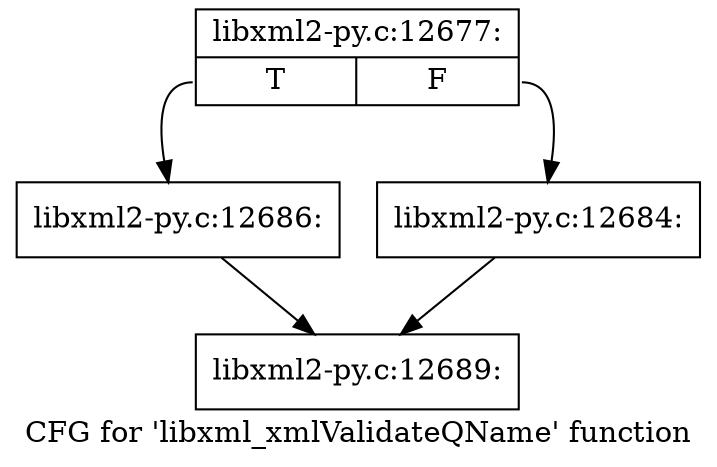 digraph "CFG for 'libxml_xmlValidateQName' function" {
	label="CFG for 'libxml_xmlValidateQName' function";

	Node0x4764b10 [shape=record,label="{libxml2-py.c:12677:|{<s0>T|<s1>F}}"];
	Node0x4764b10:s0 -> Node0x476a090;
	Node0x4764b10:s1 -> Node0x476a040;
	Node0x476a040 [shape=record,label="{libxml2-py.c:12684:}"];
	Node0x476a040 -> Node0x4764c40;
	Node0x476a090 [shape=record,label="{libxml2-py.c:12686:}"];
	Node0x476a090 -> Node0x4764c40;
	Node0x4764c40 [shape=record,label="{libxml2-py.c:12689:}"];
}
